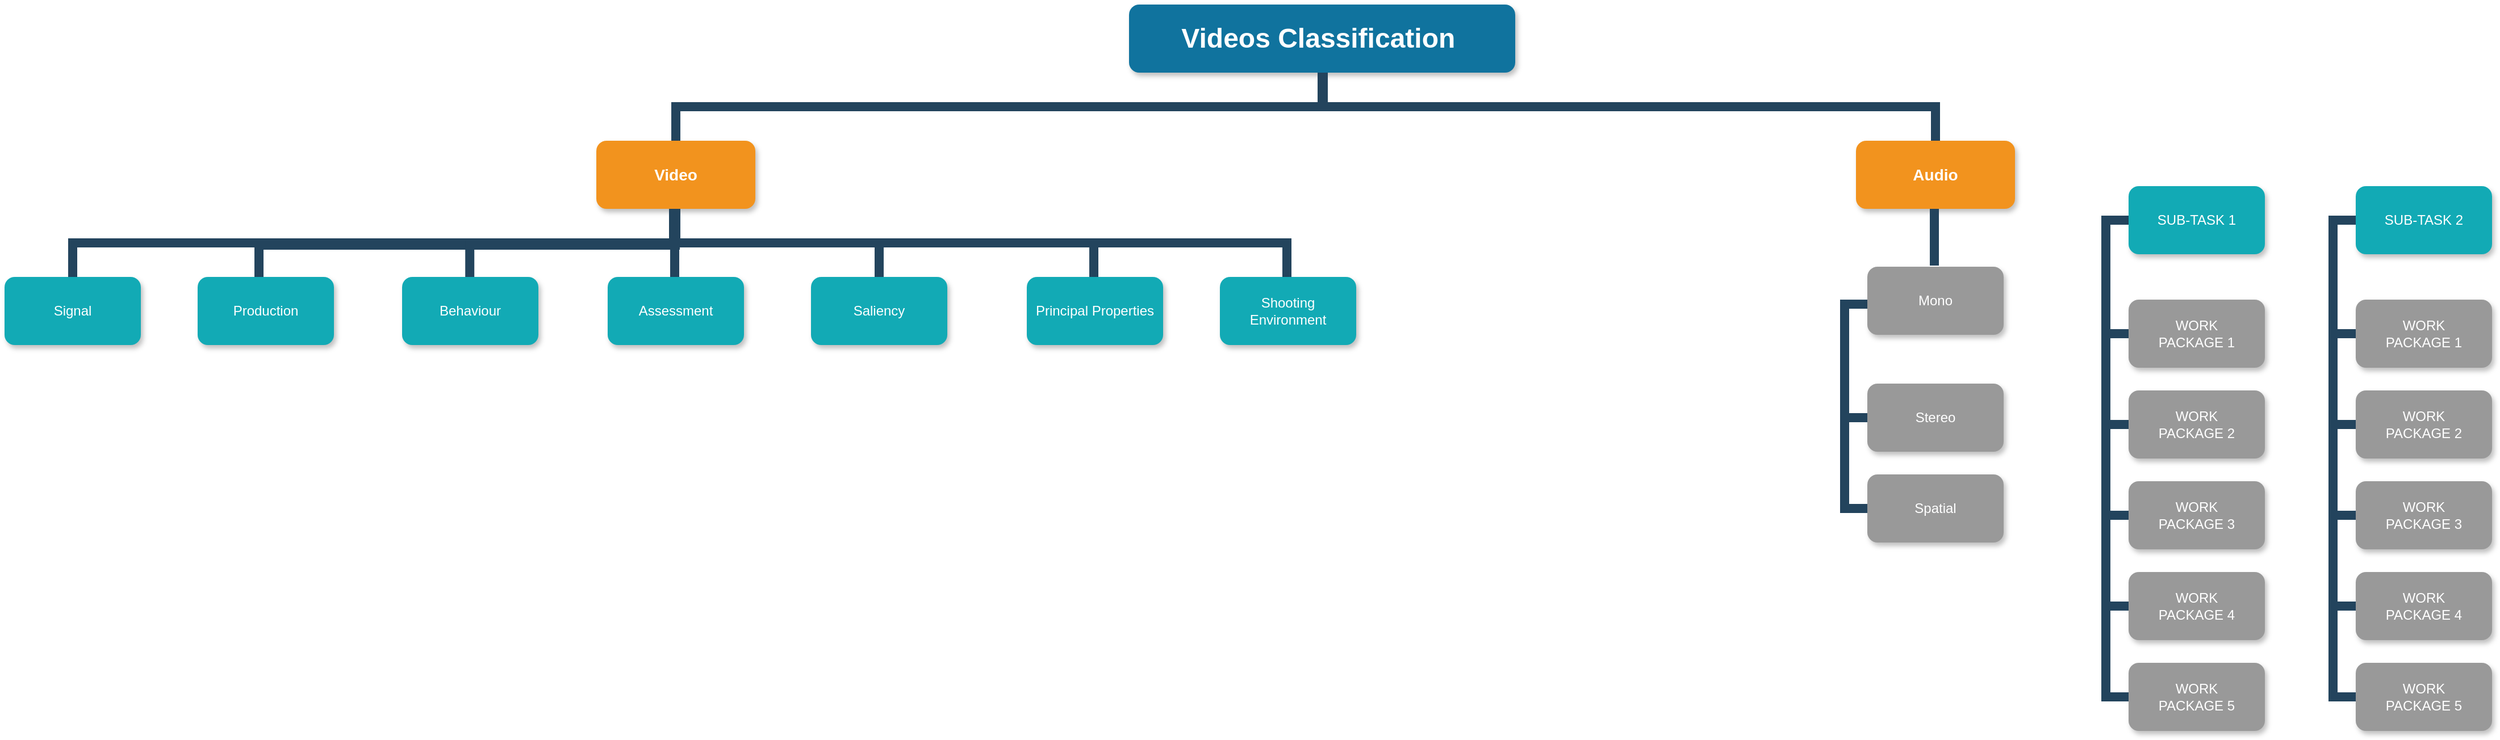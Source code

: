 <mxfile version="14.2.7" type="github">
  <diagram name="Page-1" id="64c3da0e-402f-94eb-ee01-a36477274f13">
    <mxGraphModel dx="1205" dy="449" grid="1" gridSize="10" guides="1" tooltips="1" connect="1" arrows="1" fold="1" page="1" pageScale="1" pageWidth="1169" pageHeight="826" background="#ffffff" math="0" shadow="0">
      <root>
        <mxCell id="0" />
        <mxCell id="1" parent="0" />
        <mxCell id="2" value="Videos Classification " style="whiteSpace=wrap;rounded=1;shadow=1;fillColor=#10739E;strokeColor=none;fontColor=#FFFFFF;fontStyle=1;fontSize=24" parent="1" vertex="1">
          <mxGeometry x="1000" y="50" width="340" height="60" as="geometry" />
        </mxCell>
        <mxCell id="3" value="Audio" style="whiteSpace=wrap;rounded=1;fillColor=#F2931E;strokeColor=none;shadow=1;fontColor=#FFFFFF;fontStyle=1;fontSize=14" parent="1" vertex="1">
          <mxGeometry x="1640" y="170.0" width="140" height="60" as="geometry" />
        </mxCell>
        <mxCell id="233" value="" style="edgeStyle=elbowEdgeStyle;elbow=vertical;rounded=0;fontColor=#000000;endArrow=none;endFill=0;strokeWidth=8;strokeColor=#23445D;" parent="1" source="2" edge="1">
          <mxGeometry width="100" height="100" relative="1" as="geometry">
            <mxPoint x="580" y="180" as="sourcePoint" />
            <mxPoint x="1710" y="170.0" as="targetPoint" />
          </mxGeometry>
        </mxCell>
        <mxCell id="0o5YoTxNY9EOvEFGqfGp-242" value="Video" style="whiteSpace=wrap;rounded=1;fillColor=#F2931E;strokeColor=none;shadow=1;fontColor=#FFFFFF;fontStyle=1;fontSize=14" vertex="1" parent="1">
          <mxGeometry x="531" y="170.0" width="140" height="60" as="geometry" />
        </mxCell>
        <mxCell id="0o5YoTxNY9EOvEFGqfGp-244" value="SUB-TASK 2" style="whiteSpace=wrap;rounded=1;fillColor=#12AAB5;strokeColor=none;shadow=1;fontColor=#FFFFFF;" vertex="1" parent="1">
          <mxGeometry x="2080" y="210.0" width="120" height="60" as="geometry" />
        </mxCell>
        <mxCell id="0o5YoTxNY9EOvEFGqfGp-245" value="WORK&#xa;PACKAGE 1" style="whiteSpace=wrap;rounded=1;fillColor=#999999;strokeColor=none;shadow=1;fontColor=#FFFFFF;fontStyle=0" vertex="1" parent="1">
          <mxGeometry x="1880.0" y="310.0" width="120" height="60" as="geometry" />
        </mxCell>
        <mxCell id="0o5YoTxNY9EOvEFGqfGp-246" value="WORK&#xa;PACKAGE 2" style="whiteSpace=wrap;rounded=1;fillColor=#999999;strokeColor=none;shadow=1;fontColor=#FFFFFF;fontStyle=0" vertex="1" parent="1">
          <mxGeometry x="1880" y="390.0" width="120" height="60" as="geometry" />
        </mxCell>
        <mxCell id="0o5YoTxNY9EOvEFGqfGp-247" value="WORK&#xa;PACKAGE 3" style="whiteSpace=wrap;rounded=1;fillColor=#999999;strokeColor=none;shadow=1;fontColor=#FFFFFF;fontStyle=0" vertex="1" parent="1">
          <mxGeometry x="1880.0" y="470.0" width="120" height="60" as="geometry" />
        </mxCell>
        <mxCell id="0o5YoTxNY9EOvEFGqfGp-248" value="WORK&#xa;PACKAGE 4" style="whiteSpace=wrap;rounded=1;fillColor=#999999;strokeColor=none;shadow=1;fontColor=#FFFFFF;fontStyle=0" vertex="1" parent="1">
          <mxGeometry x="1880" y="550.0" width="120" height="60" as="geometry" />
        </mxCell>
        <mxCell id="0o5YoTxNY9EOvEFGqfGp-249" value="WORK&#xa;PACKAGE 5" style="whiteSpace=wrap;rounded=1;fillColor=#999999;strokeColor=none;shadow=1;fontColor=#FFFFFF;fontStyle=0" vertex="1" parent="1">
          <mxGeometry x="1880" y="630.0" width="120" height="60" as="geometry" />
        </mxCell>
        <mxCell id="0o5YoTxNY9EOvEFGqfGp-250" value="WORK&#xa;PACKAGE 1" style="whiteSpace=wrap;rounded=1;fillColor=#999999;strokeColor=none;shadow=1;fontColor=#FFFFFF;fontStyle=0" vertex="1" parent="1">
          <mxGeometry x="2080.0" y="310.0" width="120" height="60" as="geometry" />
        </mxCell>
        <mxCell id="0o5YoTxNY9EOvEFGqfGp-251" value="WORK&#xa;PACKAGE 2" style="whiteSpace=wrap;rounded=1;fillColor=#999999;strokeColor=none;shadow=1;fontColor=#FFFFFF;fontStyle=0" vertex="1" parent="1">
          <mxGeometry x="2080.0" y="390.0" width="120" height="60" as="geometry" />
        </mxCell>
        <mxCell id="0o5YoTxNY9EOvEFGqfGp-252" value="WORK&#xa;PACKAGE 3" style="whiteSpace=wrap;rounded=1;fillColor=#999999;strokeColor=none;shadow=1;fontColor=#FFFFFF;fontStyle=0" vertex="1" parent="1">
          <mxGeometry x="2080.0" y="470.0" width="120" height="60" as="geometry" />
        </mxCell>
        <mxCell id="0o5YoTxNY9EOvEFGqfGp-253" value="WORK&#xa;PACKAGE 4" style="whiteSpace=wrap;rounded=1;fillColor=#999999;strokeColor=none;shadow=1;fontColor=#FFFFFF;fontStyle=0" vertex="1" parent="1">
          <mxGeometry x="2080.0" y="550.0" width="120" height="60" as="geometry" />
        </mxCell>
        <mxCell id="0o5YoTxNY9EOvEFGqfGp-254" value="WORK&#xa;PACKAGE 5" style="whiteSpace=wrap;rounded=1;fillColor=#999999;strokeColor=none;shadow=1;fontColor=#FFFFFF;fontStyle=0" vertex="1" parent="1">
          <mxGeometry x="2080" y="630.0" width="120" height="60" as="geometry" />
        </mxCell>
        <mxCell id="0o5YoTxNY9EOvEFGqfGp-257" value="" style="edgeStyle=elbowEdgeStyle;elbow=horizontal;rounded=0;fontColor=#000000;endArrow=none;endFill=0;strokeWidth=8;strokeColor=#23445D;" edge="1" parent="1" target="0o5YoTxNY9EOvEFGqfGp-245">
          <mxGeometry width="100" height="100" relative="1" as="geometry">
            <mxPoint x="1880" y="240" as="sourcePoint" />
            <mxPoint x="1870.0" y="340" as="targetPoint" />
            <Array as="points">
              <mxPoint x="1860" y="290" />
            </Array>
          </mxGeometry>
        </mxCell>
        <mxCell id="0o5YoTxNY9EOvEFGqfGp-258" value="" style="edgeStyle=elbowEdgeStyle;elbow=horizontal;rounded=0;fontColor=#000000;endArrow=none;endFill=0;strokeWidth=8;strokeColor=#23445D;" edge="1" parent="1" target="0o5YoTxNY9EOvEFGqfGp-246">
          <mxGeometry width="100" height="100" relative="1" as="geometry">
            <mxPoint x="1880" y="240" as="sourcePoint" />
            <mxPoint x="1870.0" y="420" as="targetPoint" />
            <Array as="points">
              <mxPoint x="1860" y="330" />
            </Array>
          </mxGeometry>
        </mxCell>
        <mxCell id="0o5YoTxNY9EOvEFGqfGp-259" value="" style="edgeStyle=elbowEdgeStyle;elbow=horizontal;rounded=0;fontColor=#000000;endArrow=none;endFill=0;strokeWidth=8;strokeColor=#23445D;" edge="1" parent="1" target="0o5YoTxNY9EOvEFGqfGp-249">
          <mxGeometry width="100" height="100" relative="1" as="geometry">
            <mxPoint x="1880" y="240" as="sourcePoint" />
            <mxPoint x="1870" y="660" as="targetPoint" />
            <Array as="points">
              <mxPoint x="1860" y="460" />
            </Array>
          </mxGeometry>
        </mxCell>
        <mxCell id="0o5YoTxNY9EOvEFGqfGp-260" value="" style="edgeStyle=elbowEdgeStyle;elbow=horizontal;rounded=0;fontColor=#000000;endArrow=none;endFill=0;strokeWidth=8;strokeColor=#23445D;" edge="1" parent="1" target="0o5YoTxNY9EOvEFGqfGp-248">
          <mxGeometry width="100" height="100" relative="1" as="geometry">
            <mxPoint x="1880" y="240" as="sourcePoint" />
            <mxPoint x="1870" y="580" as="targetPoint" />
            <Array as="points">
              <mxPoint x="1860" y="410" />
            </Array>
          </mxGeometry>
        </mxCell>
        <mxCell id="0o5YoTxNY9EOvEFGqfGp-261" value="" style="edgeStyle=elbowEdgeStyle;elbow=horizontal;rounded=0;fontColor=#000000;endArrow=none;endFill=0;strokeWidth=8;strokeColor=#23445D;" edge="1" parent="1" target="0o5YoTxNY9EOvEFGqfGp-247">
          <mxGeometry width="100" height="100" relative="1" as="geometry">
            <mxPoint x="1880" y="240" as="sourcePoint" />
            <mxPoint x="1870.0" y="500" as="targetPoint" />
            <Array as="points">
              <mxPoint x="1860" y="380" />
            </Array>
          </mxGeometry>
        </mxCell>
        <mxCell id="0o5YoTxNY9EOvEFGqfGp-262" value="" style="edgeStyle=elbowEdgeStyle;elbow=horizontal;rounded=0;fontColor=#000000;endArrow=none;endFill=0;strokeWidth=8;strokeColor=#23445D;" edge="1" parent="1" source="0o5YoTxNY9EOvEFGqfGp-244" target="0o5YoTxNY9EOvEFGqfGp-250">
          <mxGeometry width="100" height="100" relative="1" as="geometry">
            <mxPoint x="2050" y="240.0" as="sourcePoint" />
            <mxPoint x="2060.0" y="340" as="targetPoint" />
            <Array as="points">
              <mxPoint x="2060" y="290" />
            </Array>
          </mxGeometry>
        </mxCell>
        <mxCell id="0o5YoTxNY9EOvEFGqfGp-263" value="" style="edgeStyle=elbowEdgeStyle;elbow=horizontal;rounded=0;fontColor=#000000;endArrow=none;endFill=0;strokeWidth=8;strokeColor=#23445D;" edge="1" parent="1" source="0o5YoTxNY9EOvEFGqfGp-244" target="0o5YoTxNY9EOvEFGqfGp-251">
          <mxGeometry width="100" height="100" relative="1" as="geometry">
            <mxPoint x="2060" y="240" as="sourcePoint" />
            <mxPoint x="2060" y="420" as="targetPoint" />
            <Array as="points">
              <mxPoint x="2060" y="330" />
            </Array>
          </mxGeometry>
        </mxCell>
        <mxCell id="0o5YoTxNY9EOvEFGqfGp-264" value="" style="edgeStyle=elbowEdgeStyle;elbow=horizontal;rounded=0;fontColor=#000000;endArrow=none;endFill=0;strokeWidth=8;strokeColor=#23445D;" edge="1" parent="1" source="0o5YoTxNY9EOvEFGqfGp-244" target="0o5YoTxNY9EOvEFGqfGp-254">
          <mxGeometry width="100" height="100" relative="1" as="geometry">
            <mxPoint x="2060" y="240" as="sourcePoint" />
            <mxPoint x="2060" y="660" as="targetPoint" />
            <Array as="points">
              <mxPoint x="2060" y="450" />
            </Array>
          </mxGeometry>
        </mxCell>
        <mxCell id="0o5YoTxNY9EOvEFGqfGp-265" value="" style="edgeStyle=elbowEdgeStyle;elbow=horizontal;rounded=0;fontColor=#000000;endArrow=none;endFill=0;strokeWidth=8;strokeColor=#23445D;" edge="1" parent="1" source="0o5YoTxNY9EOvEFGqfGp-244" target="0o5YoTxNY9EOvEFGqfGp-253">
          <mxGeometry width="100" height="100" relative="1" as="geometry">
            <mxPoint x="2060" y="240" as="sourcePoint" />
            <mxPoint x="2060" y="580" as="targetPoint" />
            <Array as="points">
              <mxPoint x="2060" y="410" />
            </Array>
          </mxGeometry>
        </mxCell>
        <mxCell id="0o5YoTxNY9EOvEFGqfGp-266" value="" style="edgeStyle=elbowEdgeStyle;elbow=horizontal;rounded=0;fontColor=#000000;endArrow=none;endFill=0;strokeWidth=8;strokeColor=#23445D;" edge="1" parent="1" source="0o5YoTxNY9EOvEFGqfGp-244" target="0o5YoTxNY9EOvEFGqfGp-252">
          <mxGeometry width="100" height="100" relative="1" as="geometry">
            <mxPoint x="2060" y="240" as="sourcePoint" />
            <mxPoint x="2060" y="500" as="targetPoint" />
            <Array as="points">
              <mxPoint x="2060" y="380" />
            </Array>
          </mxGeometry>
        </mxCell>
        <mxCell id="0o5YoTxNY9EOvEFGqfGp-267" value="" style="edgeStyle=elbowEdgeStyle;elbow=vertical;rounded=0;fontColor=#000000;endArrow=none;endFill=0;strokeWidth=8;strokeColor=#23445D;" edge="1" parent="1" target="0o5YoTxNY9EOvEFGqfGp-242">
          <mxGeometry width="100" height="100" relative="1" as="geometry">
            <mxPoint x="1171" y="110" as="sourcePoint" />
            <mxPoint x="651" y="50" as="targetPoint" />
          </mxGeometry>
        </mxCell>
        <mxCell id="0o5YoTxNY9EOvEFGqfGp-297" value="Stereo" style="whiteSpace=wrap;rounded=1;fillColor=#999999;strokeColor=none;shadow=1;fontColor=#FFFFFF;fontStyle=0" vertex="1" parent="1">
          <mxGeometry x="1650.0" y="384.0" width="120" height="60" as="geometry" />
        </mxCell>
        <mxCell id="0o5YoTxNY9EOvEFGqfGp-298" value="Spatial" style="whiteSpace=wrap;rounded=1;fillColor=#999999;strokeColor=none;shadow=1;fontColor=#FFFFFF;fontStyle=0" vertex="1" parent="1">
          <mxGeometry x="1650" y="464.0" width="120" height="60" as="geometry" />
        </mxCell>
        <mxCell id="0o5YoTxNY9EOvEFGqfGp-299" value="" style="edgeStyle=elbowEdgeStyle;elbow=horizontal;rounded=0;fontColor=#000000;endArrow=none;endFill=0;strokeWidth=8;strokeColor=#23445D;" edge="1" parent="1" target="0o5YoTxNY9EOvEFGqfGp-297">
          <mxGeometry width="100" height="100" relative="1" as="geometry">
            <mxPoint x="1650.0" y="314" as="sourcePoint" />
            <mxPoint x="1640.0" y="414" as="targetPoint" />
            <Array as="points">
              <mxPoint x="1630" y="364" />
            </Array>
          </mxGeometry>
        </mxCell>
        <mxCell id="0o5YoTxNY9EOvEFGqfGp-300" value="" style="edgeStyle=elbowEdgeStyle;elbow=horizontal;rounded=0;fontColor=#000000;endArrow=none;endFill=0;strokeWidth=8;strokeColor=#23445D;" edge="1" parent="1" target="0o5YoTxNY9EOvEFGqfGp-298">
          <mxGeometry width="100" height="100" relative="1" as="geometry">
            <mxPoint x="1650.0" y="314" as="sourcePoint" />
            <mxPoint x="1640.0" y="494" as="targetPoint" />
            <Array as="points">
              <mxPoint x="1630" y="404" />
            </Array>
          </mxGeometry>
        </mxCell>
        <mxCell id="0o5YoTxNY9EOvEFGqfGp-301" value="Mono" style="whiteSpace=wrap;rounded=1;fillColor=#999999;strokeColor=none;shadow=1;fontColor=#FFFFFF;fontStyle=0" vertex="1" parent="1">
          <mxGeometry x="1650.0" y="281.0" width="120" height="60" as="geometry" />
        </mxCell>
        <mxCell id="0o5YoTxNY9EOvEFGqfGp-302" value="" style="edgeStyle=elbowEdgeStyle;elbow=vertical;rounded=0;fontColor=#000000;endArrow=none;endFill=0;strokeWidth=8;strokeColor=#23445D;" edge="1" parent="1">
          <mxGeometry width="100" height="100" relative="1" as="geometry">
            <mxPoint x="599" y="230" as="sourcePoint" />
            <mxPoint x="1139" y="290.0" as="targetPoint" />
          </mxGeometry>
        </mxCell>
        <mxCell id="0o5YoTxNY9EOvEFGqfGp-303" value="" style="edgeStyle=elbowEdgeStyle;elbow=vertical;rounded=0;fontColor=#000000;endArrow=none;endFill=0;strokeWidth=8;strokeColor=#23445D;exitX=0.5;exitY=1;exitDx=0;exitDy=0;" edge="1" parent="1" source="0o5YoTxNY9EOvEFGqfGp-242">
          <mxGeometry width="100" height="100" relative="1" as="geometry">
            <mxPoint x="640" y="230" as="sourcePoint" />
            <mxPoint x="70" y="290.0" as="targetPoint" />
          </mxGeometry>
        </mxCell>
        <mxCell id="0o5YoTxNY9EOvEFGqfGp-308" value="" style="edgeStyle=elbowEdgeStyle;elbow=vertical;rounded=0;fontColor=#000000;endArrow=none;endFill=0;strokeWidth=8;strokeColor=#23445D;entryX=0.15;entryY=0.471;entryDx=0;entryDy=0;entryPerimeter=0;" edge="1" parent="1">
          <mxGeometry width="100" height="100" relative="1" as="geometry">
            <mxPoint x="599" y="232" as="sourcePoint" />
            <mxPoint x="234" y="291.71" as="targetPoint" />
          </mxGeometry>
        </mxCell>
        <mxCell id="0o5YoTxNY9EOvEFGqfGp-309" value="" style="edgeStyle=elbowEdgeStyle;elbow=vertical;rounded=0;fontColor=#000000;endArrow=none;endFill=0;strokeWidth=8;strokeColor=#23445D;" edge="1" parent="1">
          <mxGeometry width="100" height="100" relative="1" as="geometry">
            <mxPoint x="1709" y="230" as="sourcePoint" />
            <mxPoint x="1709" y="280" as="targetPoint" />
            <Array as="points">
              <mxPoint x="1859" y="256" />
            </Array>
          </mxGeometry>
        </mxCell>
        <mxCell id="0o5YoTxNY9EOvEFGqfGp-314" value="SUB-TASK 1" style="whiteSpace=wrap;rounded=1;fillColor=#12AAB5;strokeColor=none;shadow=1;fontColor=#FFFFFF;" vertex="1" parent="1">
          <mxGeometry x="1880.0" y="210.0" width="120" height="60" as="geometry" />
        </mxCell>
        <mxCell id="0o5YoTxNY9EOvEFGqfGp-315" value="Signal" style="whiteSpace=wrap;rounded=1;fillColor=#12AAB5;strokeColor=none;shadow=1;fontColor=#FFFFFF;" vertex="1" parent="1">
          <mxGeometry x="10.0" y="290.0" width="120" height="60" as="geometry" />
        </mxCell>
        <mxCell id="0o5YoTxNY9EOvEFGqfGp-316" value="Production" style="whiteSpace=wrap;rounded=1;fillColor=#12AAB5;strokeColor=none;shadow=1;fontColor=#FFFFFF;" vertex="1" parent="1">
          <mxGeometry x="180.0" y="290.0" width="120" height="60" as="geometry" />
        </mxCell>
        <mxCell id="0o5YoTxNY9EOvEFGqfGp-317" value="Behaviour" style="whiteSpace=wrap;rounded=1;fillColor=#12AAB5;strokeColor=none;shadow=1;fontColor=#FFFFFF;" vertex="1" parent="1">
          <mxGeometry x="360.0" y="290.0" width="120" height="60" as="geometry" />
        </mxCell>
        <mxCell id="0o5YoTxNY9EOvEFGqfGp-318" value="Assessment" style="whiteSpace=wrap;rounded=1;fillColor=#12AAB5;strokeColor=none;shadow=1;fontColor=#FFFFFF;" vertex="1" parent="1">
          <mxGeometry x="541.0" y="290.0" width="120" height="60" as="geometry" />
        </mxCell>
        <mxCell id="0o5YoTxNY9EOvEFGqfGp-319" value="Saliency" style="whiteSpace=wrap;rounded=1;fillColor=#12AAB5;strokeColor=none;shadow=1;fontColor=#FFFFFF;" vertex="1" parent="1">
          <mxGeometry x="720.0" y="290.0" width="120" height="60" as="geometry" />
        </mxCell>
        <mxCell id="0o5YoTxNY9EOvEFGqfGp-320" value="Principal Properties" style="whiteSpace=wrap;rounded=1;fillColor=#12AAB5;strokeColor=none;shadow=1;fontColor=#FFFFFF;" vertex="1" parent="1">
          <mxGeometry x="910.0" y="290.0" width="120" height="60" as="geometry" />
        </mxCell>
        <mxCell id="0o5YoTxNY9EOvEFGqfGp-321" value="Shooting Environment" style="whiteSpace=wrap;rounded=1;fillColor=#12AAB5;strokeColor=none;shadow=1;fontColor=#FFFFFF;" vertex="1" parent="1">
          <mxGeometry x="1080.0" y="290.0" width="120" height="60" as="geometry" />
        </mxCell>
        <mxCell id="0o5YoTxNY9EOvEFGqfGp-322" value="" style="edgeStyle=elbowEdgeStyle;elbow=vertical;rounded=0;fontColor=#000000;endArrow=none;endFill=0;strokeWidth=8;strokeColor=#23445D;entryX=0.31;entryY=0.3;entryDx=0;entryDy=0;entryPerimeter=0;" edge="1" parent="1">
          <mxGeometry width="100" height="100" relative="1" as="geometry">
            <mxPoint x="600.5" y="234" as="sourcePoint" />
            <mxPoint x="419.6" y="290" as="targetPoint" />
          </mxGeometry>
        </mxCell>
        <mxCell id="0o5YoTxNY9EOvEFGqfGp-323" value="" style="edgeStyle=elbowEdgeStyle;elbow=vertical;rounded=0;fontColor=#000000;endArrow=none;endFill=0;strokeWidth=8;strokeColor=#23445D;entryX=0.395;entryY=-0.048;entryDx=0;entryDy=0;entryPerimeter=0;" edge="1" parent="1">
          <mxGeometry width="100" height="100" relative="1" as="geometry">
            <mxPoint x="600" y="290" as="sourcePoint" />
            <mxPoint x="600.0" y="243.12" as="targetPoint" />
          </mxGeometry>
        </mxCell>
        <mxCell id="0o5YoTxNY9EOvEFGqfGp-328" value="" style="edgeStyle=elbowEdgeStyle;elbow=vertical;rounded=0;fontColor=#000000;endArrow=none;endFill=0;strokeWidth=8;strokeColor=#23445D;" edge="1" parent="1">
          <mxGeometry width="100" height="100" relative="1" as="geometry">
            <mxPoint x="600" y="230" as="sourcePoint" />
            <mxPoint x="780" y="290" as="targetPoint" />
          </mxGeometry>
        </mxCell>
        <mxCell id="0o5YoTxNY9EOvEFGqfGp-329" value="" style="edgeStyle=elbowEdgeStyle;elbow=vertical;rounded=0;fontColor=#000000;endArrow=none;endFill=0;strokeWidth=8;strokeColor=#23445D;" edge="1" parent="1">
          <mxGeometry width="100" height="100" relative="1" as="geometry">
            <mxPoint x="599" y="230" as="sourcePoint" />
            <mxPoint x="969" y="290" as="targetPoint" />
          </mxGeometry>
        </mxCell>
      </root>
    </mxGraphModel>
  </diagram>
</mxfile>

